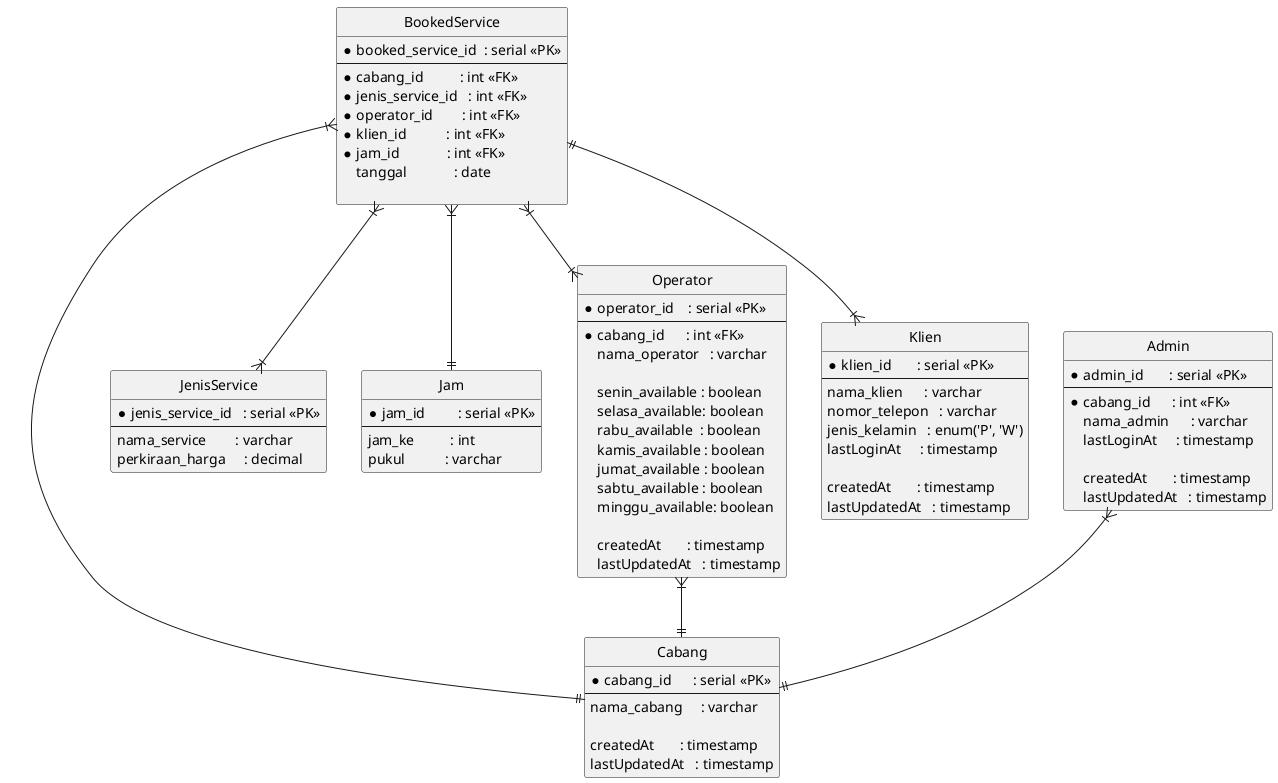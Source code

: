@startuml erd

hide circle

entity Cabang {
    *cabang_id      : serial <<PK>>
    --
    nama_cabang     : varchar

    createdAt       : timestamp
    lastUpdatedAt   : timestamp
}

entity JenisService {
    *jenis_service_id   : serial <<PK>>
    --
    nama_service        : varchar
    perkiraan_harga     : decimal
}

entity BookedService {
    *booked_service_id  : serial <<PK>>
    --
    *cabang_id          : int <<FK>>
    *jenis_service_id   : int <<FK>>
    *operator_id        : int <<FK>>
    *klien_id           : int <<FK>>
    *jam_id             : int <<FK>>
    tanggal             : date
    
}

entity Jam {
    *jam_id         : serial <<PK>>
    --
    jam_ke          : int
    pukul           : varchar
}

entity Admin {
    *admin_id       : serial <<PK>>
    --
    *cabang_id      : int <<FK>>
    nama_admin      : varchar
    lastLoginAt     : timestamp

    createdAt       : timestamp
    lastUpdatedAt   : timestamp
}

entity Operator {
    *operator_id    : serial <<PK>>
    --
    *cabang_id      : int <<FK>>
    nama_operator   : varchar

    senin_available : boolean
    selasa_available: boolean
    rabu_available  : boolean
    kamis_available : boolean
    jumat_available : boolean
    sabtu_available : boolean
    minggu_available: boolean

    createdAt       : timestamp
    lastUpdatedAt   : timestamp
}

entity Klien {
    *klien_id       : serial <<PK>>
    --
    nama_klien      : varchar
    nomor_telepon   : varchar
    jenis_kelamin   : enum('P', 'W')
    lastLoginAt     : timestamp

    createdAt       : timestamp
    lastUpdatedAt   : timestamp
}

BookedService }|--|{ Operator
BookedService }|--|{ JenisService
BookedService ||--|{ Klien
BookedService }|--|| Jam
BookedService }|--|| Cabang

Admin }|--|| Cabang

Operator }|--|| Cabang

@enduml